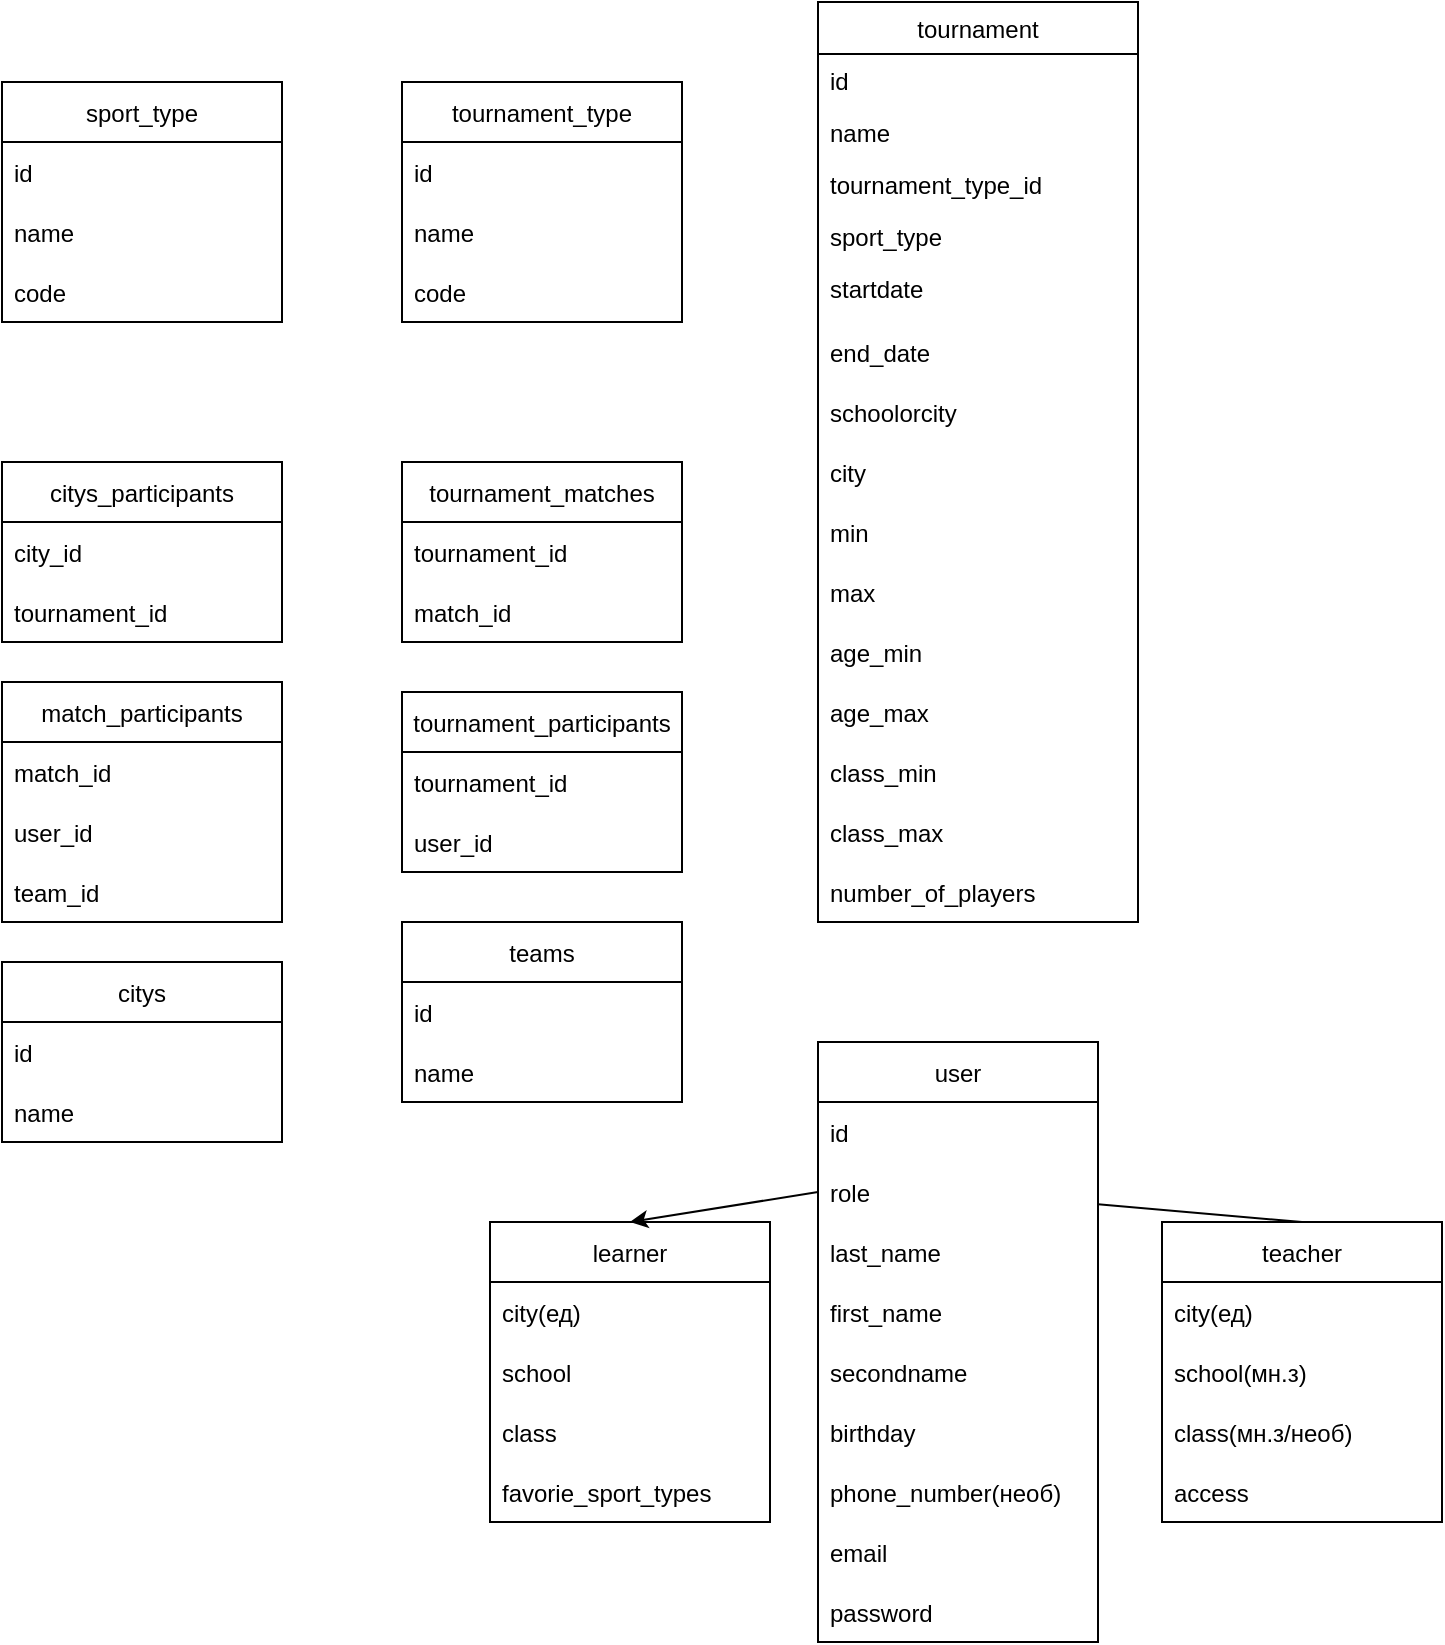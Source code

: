 <mxfile version="20.0.1" type="device"><diagram id="C5RBs43oDa-KdzZeNtuy" name="Page-1"><mxGraphModel dx="767" dy="470" grid="1" gridSize="10" guides="1" tooltips="1" connect="1" arrows="1" fold="1" page="1" pageScale="1" pageWidth="827" pageHeight="1169" math="0" shadow="0"><root><mxCell id="WIyWlLk6GJQsqaUBKTNV-0"/><mxCell id="WIyWlLk6GJQsqaUBKTNV-1" parent="WIyWlLk6GJQsqaUBKTNV-0"/><mxCell id="zkfFHV4jXpPFQw0GAbJ--17" value="tournament&#10;" style="swimlane;fontStyle=0;align=center;verticalAlign=top;childLayout=stackLayout;horizontal=1;startSize=26;horizontalStack=0;resizeParent=1;resizeLast=0;collapsible=1;marginBottom=0;rounded=0;shadow=0;strokeWidth=1;" parent="WIyWlLk6GJQsqaUBKTNV-1" vertex="1"><mxGeometry x="508" y="120" width="160" height="460" as="geometry"><mxRectangle x="550" y="140" width="160" height="26" as="alternateBounds"/></mxGeometry></mxCell><mxCell id="zkfFHV4jXpPFQw0GAbJ--18" value="id&#10;" style="text;align=left;verticalAlign=top;spacingLeft=4;spacingRight=4;overflow=hidden;rotatable=0;points=[[0,0.5],[1,0.5]];portConstraint=eastwest;" parent="zkfFHV4jXpPFQw0GAbJ--17" vertex="1"><mxGeometry y="26" width="160" height="26" as="geometry"/></mxCell><mxCell id="zkfFHV4jXpPFQw0GAbJ--19" value="name&#10;" style="text;align=left;verticalAlign=top;spacingLeft=4;spacingRight=4;overflow=hidden;rotatable=0;points=[[0,0.5],[1,0.5]];portConstraint=eastwest;rounded=0;shadow=0;html=0;" parent="zkfFHV4jXpPFQw0GAbJ--17" vertex="1"><mxGeometry y="52" width="160" height="26" as="geometry"/></mxCell><mxCell id="zkfFHV4jXpPFQw0GAbJ--20" value="tournament_type_id" style="text;align=left;verticalAlign=top;spacingLeft=4;spacingRight=4;overflow=hidden;rotatable=0;points=[[0,0.5],[1,0.5]];portConstraint=eastwest;rounded=0;shadow=0;html=0;" parent="zkfFHV4jXpPFQw0GAbJ--17" vertex="1"><mxGeometry y="78" width="160" height="26" as="geometry"/></mxCell><mxCell id="zkfFHV4jXpPFQw0GAbJ--21" value="sport_type" style="text;align=left;verticalAlign=top;spacingLeft=4;spacingRight=4;overflow=hidden;rotatable=0;points=[[0,0.5],[1,0.5]];portConstraint=eastwest;rounded=0;shadow=0;html=0;" parent="zkfFHV4jXpPFQw0GAbJ--17" vertex="1"><mxGeometry y="104" width="160" height="26" as="geometry"/></mxCell><object label="startdate&#10;" end_date="" id="zkfFHV4jXpPFQw0GAbJ--22"><mxCell style="text;align=left;verticalAlign=top;spacingLeft=4;spacingRight=4;overflow=hidden;rotatable=0;points=[[0,0.5],[1,0.5]];portConstraint=eastwest;rounded=0;shadow=0;html=0;" parent="zkfFHV4jXpPFQw0GAbJ--17" vertex="1"><mxGeometry y="130" width="160" height="30" as="geometry"/></mxCell></object><mxCell id="_tRP8XSapxq75fpHYon0-5" value="end_date" style="text;strokeColor=none;fillColor=none;align=left;verticalAlign=middle;spacingLeft=4;spacingRight=4;overflow=hidden;points=[[0,0.5],[1,0.5]];portConstraint=eastwest;rotatable=0;" vertex="1" parent="zkfFHV4jXpPFQw0GAbJ--17"><mxGeometry y="160" width="160" height="30" as="geometry"/></mxCell><mxCell id="_tRP8XSapxq75fpHYon0-6" value="schoolorcity" style="text;strokeColor=none;fillColor=none;align=left;verticalAlign=middle;spacingLeft=4;spacingRight=4;overflow=hidden;points=[[0,0.5],[1,0.5]];portConstraint=eastwest;rotatable=0;" vertex="1" parent="zkfFHV4jXpPFQw0GAbJ--17"><mxGeometry y="190" width="160" height="30" as="geometry"/></mxCell><mxCell id="_tRP8XSapxq75fpHYon0-7" value="city" style="text;strokeColor=none;fillColor=none;align=left;verticalAlign=middle;spacingLeft=4;spacingRight=4;overflow=hidden;points=[[0,0.5],[1,0.5]];portConstraint=eastwest;rotatable=0;" vertex="1" parent="zkfFHV4jXpPFQw0GAbJ--17"><mxGeometry y="220" width="160" height="30" as="geometry"/></mxCell><mxCell id="_tRP8XSapxq75fpHYon0-8" value="min" style="text;strokeColor=none;fillColor=none;align=left;verticalAlign=middle;spacingLeft=4;spacingRight=4;overflow=hidden;points=[[0,0.5],[1,0.5]];portConstraint=eastwest;rotatable=0;" vertex="1" parent="zkfFHV4jXpPFQw0GAbJ--17"><mxGeometry y="250" width="160" height="30" as="geometry"/></mxCell><mxCell id="_tRP8XSapxq75fpHYon0-9" value="max" style="text;strokeColor=none;fillColor=none;align=left;verticalAlign=middle;spacingLeft=4;spacingRight=4;overflow=hidden;points=[[0,0.5],[1,0.5]];portConstraint=eastwest;rotatable=0;" vertex="1" parent="zkfFHV4jXpPFQw0GAbJ--17"><mxGeometry y="280" width="160" height="30" as="geometry"/></mxCell><mxCell id="_tRP8XSapxq75fpHYon0-10" value="age_min" style="text;strokeColor=none;fillColor=none;align=left;verticalAlign=middle;spacingLeft=4;spacingRight=4;overflow=hidden;points=[[0,0.5],[1,0.5]];portConstraint=eastwest;rotatable=0;" vertex="1" parent="zkfFHV4jXpPFQw0GAbJ--17"><mxGeometry y="310" width="160" height="30" as="geometry"/></mxCell><mxCell id="_tRP8XSapxq75fpHYon0-12" value="age_max" style="text;strokeColor=none;fillColor=none;align=left;verticalAlign=middle;spacingLeft=4;spacingRight=4;overflow=hidden;points=[[0,0.5],[1,0.5]];portConstraint=eastwest;rotatable=0;" vertex="1" parent="zkfFHV4jXpPFQw0GAbJ--17"><mxGeometry y="340" width="160" height="30" as="geometry"/></mxCell><mxCell id="_tRP8XSapxq75fpHYon0-11" value="class_min" style="text;strokeColor=none;fillColor=none;align=left;verticalAlign=middle;spacingLeft=4;spacingRight=4;overflow=hidden;points=[[0,0.5],[1,0.5]];portConstraint=eastwest;rotatable=0;" vertex="1" parent="zkfFHV4jXpPFQw0GAbJ--17"><mxGeometry y="370" width="160" height="30" as="geometry"/></mxCell><mxCell id="_tRP8XSapxq75fpHYon0-13" value="class_max" style="text;strokeColor=none;fillColor=none;align=left;verticalAlign=middle;spacingLeft=4;spacingRight=4;overflow=hidden;points=[[0,0.5],[1,0.5]];portConstraint=eastwest;rotatable=0;" vertex="1" parent="zkfFHV4jXpPFQw0GAbJ--17"><mxGeometry y="400" width="160" height="30" as="geometry"/></mxCell><mxCell id="_tRP8XSapxq75fpHYon0-14" value="number_of_players" style="text;strokeColor=none;fillColor=none;align=left;verticalAlign=middle;spacingLeft=4;spacingRight=4;overflow=hidden;points=[[0,0.5],[1,0.5]];portConstraint=eastwest;rotatable=0;" vertex="1" parent="zkfFHV4jXpPFQw0GAbJ--17"><mxGeometry y="430" width="160" height="30" as="geometry"/></mxCell><mxCell id="_tRP8XSapxq75fpHYon0-15" value="tournament_matches" style="swimlane;fontStyle=0;childLayout=stackLayout;horizontal=1;startSize=30;horizontalStack=0;resizeParent=1;resizeParentMax=0;resizeLast=0;collapsible=1;marginBottom=0;" vertex="1" parent="WIyWlLk6GJQsqaUBKTNV-1"><mxGeometry x="300" y="350" width="140" height="90" as="geometry"/></mxCell><mxCell id="_tRP8XSapxq75fpHYon0-16" value="tournament_id" style="text;strokeColor=none;fillColor=none;align=left;verticalAlign=middle;spacingLeft=4;spacingRight=4;overflow=hidden;points=[[0,0.5],[1,0.5]];portConstraint=eastwest;rotatable=0;" vertex="1" parent="_tRP8XSapxq75fpHYon0-15"><mxGeometry y="30" width="140" height="30" as="geometry"/></mxCell><mxCell id="_tRP8XSapxq75fpHYon0-17" value="match_id" style="text;strokeColor=none;fillColor=none;align=left;verticalAlign=middle;spacingLeft=4;spacingRight=4;overflow=hidden;points=[[0,0.5],[1,0.5]];portConstraint=eastwest;rotatable=0;" vertex="1" parent="_tRP8XSapxq75fpHYon0-15"><mxGeometry y="60" width="140" height="30" as="geometry"/></mxCell><mxCell id="_tRP8XSapxq75fpHYon0-19" value="tournament_type" style="swimlane;fontStyle=0;childLayout=stackLayout;horizontal=1;startSize=30;horizontalStack=0;resizeParent=1;resizeParentMax=0;resizeLast=0;collapsible=1;marginBottom=0;" vertex="1" parent="WIyWlLk6GJQsqaUBKTNV-1"><mxGeometry x="300" y="160" width="140" height="120" as="geometry"/></mxCell><mxCell id="_tRP8XSapxq75fpHYon0-20" value="id" style="text;strokeColor=none;fillColor=none;align=left;verticalAlign=middle;spacingLeft=4;spacingRight=4;overflow=hidden;points=[[0,0.5],[1,0.5]];portConstraint=eastwest;rotatable=0;" vertex="1" parent="_tRP8XSapxq75fpHYon0-19"><mxGeometry y="30" width="140" height="30" as="geometry"/></mxCell><mxCell id="_tRP8XSapxq75fpHYon0-21" value="name" style="text;strokeColor=none;fillColor=none;align=left;verticalAlign=middle;spacingLeft=4;spacingRight=4;overflow=hidden;points=[[0,0.5],[1,0.5]];portConstraint=eastwest;rotatable=0;" vertex="1" parent="_tRP8XSapxq75fpHYon0-19"><mxGeometry y="60" width="140" height="30" as="geometry"/></mxCell><mxCell id="_tRP8XSapxq75fpHYon0-22" value="code" style="text;strokeColor=none;fillColor=none;align=left;verticalAlign=middle;spacingLeft=4;spacingRight=4;overflow=hidden;points=[[0,0.5],[1,0.5]];portConstraint=eastwest;rotatable=0;" vertex="1" parent="_tRP8XSapxq75fpHYon0-19"><mxGeometry y="90" width="140" height="30" as="geometry"/></mxCell><mxCell id="_tRP8XSapxq75fpHYon0-23" value="sport_type" style="swimlane;fontStyle=0;childLayout=stackLayout;horizontal=1;startSize=30;horizontalStack=0;resizeParent=1;resizeParentMax=0;resizeLast=0;collapsible=1;marginBottom=0;" vertex="1" parent="WIyWlLk6GJQsqaUBKTNV-1"><mxGeometry x="100" y="160" width="140" height="120" as="geometry"/></mxCell><mxCell id="_tRP8XSapxq75fpHYon0-25" value="id" style="text;strokeColor=none;fillColor=none;align=left;verticalAlign=middle;spacingLeft=4;spacingRight=4;overflow=hidden;points=[[0,0.5],[1,0.5]];portConstraint=eastwest;rotatable=0;" vertex="1" parent="_tRP8XSapxq75fpHYon0-23"><mxGeometry y="30" width="140" height="30" as="geometry"/></mxCell><mxCell id="_tRP8XSapxq75fpHYon0-26" value="name" style="text;strokeColor=none;fillColor=none;align=left;verticalAlign=middle;spacingLeft=4;spacingRight=4;overflow=hidden;points=[[0,0.5],[1,0.5]];portConstraint=eastwest;rotatable=0;" vertex="1" parent="_tRP8XSapxq75fpHYon0-23"><mxGeometry y="60" width="140" height="30" as="geometry"/></mxCell><mxCell id="_tRP8XSapxq75fpHYon0-27" value="code" style="text;strokeColor=none;fillColor=none;align=left;verticalAlign=middle;spacingLeft=4;spacingRight=4;overflow=hidden;points=[[0,0.5],[1,0.5]];portConstraint=eastwest;rotatable=0;" vertex="1" parent="_tRP8XSapxq75fpHYon0-23"><mxGeometry y="90" width="140" height="30" as="geometry"/></mxCell><mxCell id="_tRP8XSapxq75fpHYon0-28" value="citys_participants" style="swimlane;fontStyle=0;childLayout=stackLayout;horizontal=1;startSize=30;horizontalStack=0;resizeParent=1;resizeParentMax=0;resizeLast=0;collapsible=1;marginBottom=0;" vertex="1" parent="WIyWlLk6GJQsqaUBKTNV-1"><mxGeometry x="100" y="350" width="140" height="90" as="geometry"/></mxCell><mxCell id="_tRP8XSapxq75fpHYon0-29" value="city_id" style="text;strokeColor=none;fillColor=none;align=left;verticalAlign=middle;spacingLeft=4;spacingRight=4;overflow=hidden;points=[[0,0.5],[1,0.5]];portConstraint=eastwest;rotatable=0;" vertex="1" parent="_tRP8XSapxq75fpHYon0-28"><mxGeometry y="30" width="140" height="30" as="geometry"/></mxCell><mxCell id="_tRP8XSapxq75fpHYon0-30" value="tournament_id" style="text;strokeColor=none;fillColor=none;align=left;verticalAlign=middle;spacingLeft=4;spacingRight=4;overflow=hidden;points=[[0,0.5],[1,0.5]];portConstraint=eastwest;rotatable=0;" vertex="1" parent="_tRP8XSapxq75fpHYon0-28"><mxGeometry y="60" width="140" height="30" as="geometry"/></mxCell><mxCell id="_tRP8XSapxq75fpHYon0-33" value="tournament_participants" style="swimlane;fontStyle=0;childLayout=stackLayout;horizontal=1;startSize=30;horizontalStack=0;resizeParent=1;resizeParentMax=0;resizeLast=0;collapsible=1;marginBottom=0;" vertex="1" parent="WIyWlLk6GJQsqaUBKTNV-1"><mxGeometry x="300" y="465" width="140" height="90" as="geometry"/></mxCell><mxCell id="_tRP8XSapxq75fpHYon0-34" value="tournament_id" style="text;strokeColor=none;fillColor=none;align=left;verticalAlign=middle;spacingLeft=4;spacingRight=4;overflow=hidden;points=[[0,0.5],[1,0.5]];portConstraint=eastwest;rotatable=0;" vertex="1" parent="_tRP8XSapxq75fpHYon0-33"><mxGeometry y="30" width="140" height="30" as="geometry"/></mxCell><mxCell id="_tRP8XSapxq75fpHYon0-35" value="user_id" style="text;strokeColor=none;fillColor=none;align=left;verticalAlign=middle;spacingLeft=4;spacingRight=4;overflow=hidden;points=[[0,0.5],[1,0.5]];portConstraint=eastwest;rotatable=0;" vertex="1" parent="_tRP8XSapxq75fpHYon0-33"><mxGeometry y="60" width="140" height="30" as="geometry"/></mxCell><mxCell id="_tRP8XSapxq75fpHYon0-40" value="match_participants" style="swimlane;fontStyle=0;childLayout=stackLayout;horizontal=1;startSize=30;horizontalStack=0;resizeParent=1;resizeParentMax=0;resizeLast=0;collapsible=1;marginBottom=0;" vertex="1" parent="WIyWlLk6GJQsqaUBKTNV-1"><mxGeometry x="100" y="460" width="140" height="120" as="geometry"/></mxCell><mxCell id="_tRP8XSapxq75fpHYon0-41" value="match_id" style="text;strokeColor=none;fillColor=none;align=left;verticalAlign=middle;spacingLeft=4;spacingRight=4;overflow=hidden;points=[[0,0.5],[1,0.5]];portConstraint=eastwest;rotatable=0;" vertex="1" parent="_tRP8XSapxq75fpHYon0-40"><mxGeometry y="30" width="140" height="30" as="geometry"/></mxCell><mxCell id="_tRP8XSapxq75fpHYon0-42" value="user_id" style="text;strokeColor=none;fillColor=none;align=left;verticalAlign=middle;spacingLeft=4;spacingRight=4;overflow=hidden;points=[[0,0.5],[1,0.5]];portConstraint=eastwest;rotatable=0;" vertex="1" parent="_tRP8XSapxq75fpHYon0-40"><mxGeometry y="60" width="140" height="30" as="geometry"/></mxCell><mxCell id="_tRP8XSapxq75fpHYon0-43" value="team_id" style="text;strokeColor=none;fillColor=none;align=left;verticalAlign=middle;spacingLeft=4;spacingRight=4;overflow=hidden;points=[[0,0.5],[1,0.5]];portConstraint=eastwest;rotatable=0;" vertex="1" parent="_tRP8XSapxq75fpHYon0-40"><mxGeometry y="90" width="140" height="30" as="geometry"/></mxCell><mxCell id="_tRP8XSapxq75fpHYon0-44" value="teams" style="swimlane;fontStyle=0;childLayout=stackLayout;horizontal=1;startSize=30;horizontalStack=0;resizeParent=1;resizeParentMax=0;resizeLast=0;collapsible=1;marginBottom=0;" vertex="1" parent="WIyWlLk6GJQsqaUBKTNV-1"><mxGeometry x="300" y="580" width="140" height="90" as="geometry"/></mxCell><mxCell id="_tRP8XSapxq75fpHYon0-45" value="id" style="text;strokeColor=none;fillColor=none;align=left;verticalAlign=middle;spacingLeft=4;spacingRight=4;overflow=hidden;points=[[0,0.5],[1,0.5]];portConstraint=eastwest;rotatable=0;" vertex="1" parent="_tRP8XSapxq75fpHYon0-44"><mxGeometry y="30" width="140" height="30" as="geometry"/></mxCell><mxCell id="_tRP8XSapxq75fpHYon0-46" value="name" style="text;strokeColor=none;fillColor=none;align=left;verticalAlign=middle;spacingLeft=4;spacingRight=4;overflow=hidden;points=[[0,0.5],[1,0.5]];portConstraint=eastwest;rotatable=0;" vertex="1" parent="_tRP8XSapxq75fpHYon0-44"><mxGeometry y="60" width="140" height="30" as="geometry"/></mxCell><mxCell id="_tRP8XSapxq75fpHYon0-47" value="citys" style="swimlane;fontStyle=0;childLayout=stackLayout;horizontal=1;startSize=30;horizontalStack=0;resizeParent=1;resizeParentMax=0;resizeLast=0;collapsible=1;marginBottom=0;" vertex="1" parent="WIyWlLk6GJQsqaUBKTNV-1"><mxGeometry x="100" y="600" width="140" height="90" as="geometry"/></mxCell><mxCell id="_tRP8XSapxq75fpHYon0-48" value="id" style="text;strokeColor=none;fillColor=none;align=left;verticalAlign=middle;spacingLeft=4;spacingRight=4;overflow=hidden;points=[[0,0.5],[1,0.5]];portConstraint=eastwest;rotatable=0;" vertex="1" parent="_tRP8XSapxq75fpHYon0-47"><mxGeometry y="30" width="140" height="30" as="geometry"/></mxCell><mxCell id="_tRP8XSapxq75fpHYon0-49" value="name" style="text;strokeColor=none;fillColor=none;align=left;verticalAlign=middle;spacingLeft=4;spacingRight=4;overflow=hidden;points=[[0,0.5],[1,0.5]];portConstraint=eastwest;rotatable=0;" vertex="1" parent="_tRP8XSapxq75fpHYon0-47"><mxGeometry y="60" width="140" height="30" as="geometry"/></mxCell><mxCell id="_tRP8XSapxq75fpHYon0-54" value="user" style="swimlane;fontStyle=0;childLayout=stackLayout;horizontal=1;startSize=30;horizontalStack=0;resizeParent=1;resizeParentMax=0;resizeLast=0;collapsible=1;marginBottom=0;" vertex="1" parent="WIyWlLk6GJQsqaUBKTNV-1"><mxGeometry x="508" y="640" width="140" height="300" as="geometry"/></mxCell><mxCell id="_tRP8XSapxq75fpHYon0-59" value="id" style="text;strokeColor=none;fillColor=none;align=left;verticalAlign=middle;spacingLeft=4;spacingRight=4;overflow=hidden;points=[[0,0.5],[1,0.5]];portConstraint=eastwest;rotatable=0;" vertex="1" parent="_tRP8XSapxq75fpHYon0-54"><mxGeometry y="30" width="140" height="30" as="geometry"/></mxCell><mxCell id="_tRP8XSapxq75fpHYon0-55" value="role" style="text;strokeColor=none;fillColor=none;align=left;verticalAlign=middle;spacingLeft=4;spacingRight=4;overflow=hidden;points=[[0,0.5],[1,0.5]];portConstraint=eastwest;rotatable=0;" vertex="1" parent="_tRP8XSapxq75fpHYon0-54"><mxGeometry y="60" width="140" height="30" as="geometry"/></mxCell><mxCell id="_tRP8XSapxq75fpHYon0-56" value="last_name" style="text;strokeColor=none;fillColor=none;align=left;verticalAlign=middle;spacingLeft=4;spacingRight=4;overflow=hidden;points=[[0,0.5],[1,0.5]];portConstraint=eastwest;rotatable=0;" vertex="1" parent="_tRP8XSapxq75fpHYon0-54"><mxGeometry y="90" width="140" height="30" as="geometry"/></mxCell><mxCell id="_tRP8XSapxq75fpHYon0-57" value="first_name" style="text;strokeColor=none;fillColor=none;align=left;verticalAlign=middle;spacingLeft=4;spacingRight=4;overflow=hidden;points=[[0,0.5],[1,0.5]];portConstraint=eastwest;rotatable=0;" vertex="1" parent="_tRP8XSapxq75fpHYon0-54"><mxGeometry y="120" width="140" height="30" as="geometry"/></mxCell><mxCell id="_tRP8XSapxq75fpHYon0-63" value="secondname" style="text;strokeColor=none;fillColor=none;align=left;verticalAlign=middle;spacingLeft=4;spacingRight=4;overflow=hidden;points=[[0,0.5],[1,0.5]];portConstraint=eastwest;rotatable=0;" vertex="1" parent="_tRP8XSapxq75fpHYon0-54"><mxGeometry y="150" width="140" height="30" as="geometry"/></mxCell><mxCell id="_tRP8XSapxq75fpHYon0-62" value="birthday" style="text;strokeColor=none;fillColor=none;align=left;verticalAlign=middle;spacingLeft=4;spacingRight=4;overflow=hidden;points=[[0,0.5],[1,0.5]];portConstraint=eastwest;rotatable=0;" vertex="1" parent="_tRP8XSapxq75fpHYon0-54"><mxGeometry y="180" width="140" height="30" as="geometry"/></mxCell><mxCell id="_tRP8XSapxq75fpHYon0-60" value="phone_number(необ)" style="text;strokeColor=none;fillColor=none;align=left;verticalAlign=middle;spacingLeft=4;spacingRight=4;overflow=hidden;points=[[0,0.5],[1,0.5]];portConstraint=eastwest;rotatable=0;" vertex="1" parent="_tRP8XSapxq75fpHYon0-54"><mxGeometry y="210" width="140" height="30" as="geometry"/></mxCell><mxCell id="_tRP8XSapxq75fpHYon0-61" value="email" style="text;strokeColor=none;fillColor=none;align=left;verticalAlign=middle;spacingLeft=4;spacingRight=4;overflow=hidden;points=[[0,0.5],[1,0.5]];portConstraint=eastwest;rotatable=0;" vertex="1" parent="_tRP8XSapxq75fpHYon0-54"><mxGeometry y="240" width="140" height="30" as="geometry"/></mxCell><mxCell id="_tRP8XSapxq75fpHYon0-64" value="password" style="text;strokeColor=none;fillColor=none;align=left;verticalAlign=middle;spacingLeft=4;spacingRight=4;overflow=hidden;points=[[0,0.5],[1,0.5]];portConstraint=eastwest;rotatable=0;" vertex="1" parent="_tRP8XSapxq75fpHYon0-54"><mxGeometry y="270" width="140" height="30" as="geometry"/></mxCell><mxCell id="_tRP8XSapxq75fpHYon0-65" value="teacher" style="swimlane;fontStyle=0;childLayout=stackLayout;horizontal=1;startSize=30;horizontalStack=0;resizeParent=1;resizeParentMax=0;resizeLast=0;collapsible=1;marginBottom=0;" vertex="1" parent="WIyWlLk6GJQsqaUBKTNV-1"><mxGeometry x="680" y="730" width="140" height="150" as="geometry"/></mxCell><mxCell id="_tRP8XSapxq75fpHYon0-66" value="city(ед)" style="text;strokeColor=none;fillColor=none;align=left;verticalAlign=middle;spacingLeft=4;spacingRight=4;overflow=hidden;points=[[0,0.5],[1,0.5]];portConstraint=eastwest;rotatable=0;" vertex="1" parent="_tRP8XSapxq75fpHYon0-65"><mxGeometry y="30" width="140" height="30" as="geometry"/></mxCell><mxCell id="_tRP8XSapxq75fpHYon0-67" value="school(мн.з)" style="text;strokeColor=none;fillColor=none;align=left;verticalAlign=middle;spacingLeft=4;spacingRight=4;overflow=hidden;points=[[0,0.5],[1,0.5]];portConstraint=eastwest;rotatable=0;" vertex="1" parent="_tRP8XSapxq75fpHYon0-65"><mxGeometry y="60" width="140" height="30" as="geometry"/></mxCell><mxCell id="_tRP8XSapxq75fpHYon0-68" value="class(мн.з/необ)" style="text;strokeColor=none;fillColor=none;align=left;verticalAlign=middle;spacingLeft=4;spacingRight=4;overflow=hidden;points=[[0,0.5],[1,0.5]];portConstraint=eastwest;rotatable=0;" vertex="1" parent="_tRP8XSapxq75fpHYon0-65"><mxGeometry y="90" width="140" height="30" as="geometry"/></mxCell><mxCell id="_tRP8XSapxq75fpHYon0-69" value="access" style="text;strokeColor=none;fillColor=none;align=left;verticalAlign=middle;spacingLeft=4;spacingRight=4;overflow=hidden;points=[[0,0.5],[1,0.5]];portConstraint=eastwest;rotatable=0;" vertex="1" parent="_tRP8XSapxq75fpHYon0-65"><mxGeometry y="120" width="140" height="30" as="geometry"/></mxCell><mxCell id="_tRP8XSapxq75fpHYon0-70" value="" style="endArrow=none;html=1;rounded=0;entryX=0.5;entryY=0;entryDx=0;entryDy=0;" edge="1" parent="WIyWlLk6GJQsqaUBKTNV-1" source="_tRP8XSapxq75fpHYon0-55" target="_tRP8XSapxq75fpHYon0-65"><mxGeometry width="50" height="50" relative="1" as="geometry"><mxPoint x="648" y="765" as="sourcePoint"/><mxPoint x="718.711" y="715" as="targetPoint"/></mxGeometry></mxCell><mxCell id="_tRP8XSapxq75fpHYon0-71" value="learner" style="swimlane;fontStyle=0;childLayout=stackLayout;horizontal=1;startSize=30;horizontalStack=0;resizeParent=1;resizeParentMax=0;resizeLast=0;collapsible=1;marginBottom=0;" vertex="1" parent="WIyWlLk6GJQsqaUBKTNV-1"><mxGeometry x="344" y="730" width="140" height="150" as="geometry"/></mxCell><mxCell id="_tRP8XSapxq75fpHYon0-72" value="city(ед)" style="text;strokeColor=none;fillColor=none;align=left;verticalAlign=middle;spacingLeft=4;spacingRight=4;overflow=hidden;points=[[0,0.5],[1,0.5]];portConstraint=eastwest;rotatable=0;" vertex="1" parent="_tRP8XSapxq75fpHYon0-71"><mxGeometry y="30" width="140" height="30" as="geometry"/></mxCell><mxCell id="_tRP8XSapxq75fpHYon0-73" value="school" style="text;strokeColor=none;fillColor=none;align=left;verticalAlign=middle;spacingLeft=4;spacingRight=4;overflow=hidden;points=[[0,0.5],[1,0.5]];portConstraint=eastwest;rotatable=0;" vertex="1" parent="_tRP8XSapxq75fpHYon0-71"><mxGeometry y="60" width="140" height="30" as="geometry"/></mxCell><mxCell id="_tRP8XSapxq75fpHYon0-74" value="class" style="text;strokeColor=none;fillColor=none;align=left;verticalAlign=middle;spacingLeft=4;spacingRight=4;overflow=hidden;points=[[0,0.5],[1,0.5]];portConstraint=eastwest;rotatable=0;" vertex="1" parent="_tRP8XSapxq75fpHYon0-71"><mxGeometry y="90" width="140" height="30" as="geometry"/></mxCell><mxCell id="_tRP8XSapxq75fpHYon0-75" value="favorie_sport_types" style="text;strokeColor=none;fillColor=none;align=left;verticalAlign=middle;spacingLeft=4;spacingRight=4;overflow=hidden;points=[[0,0.5],[1,0.5]];portConstraint=eastwest;rotatable=0;" vertex="1" parent="_tRP8XSapxq75fpHYon0-71"><mxGeometry y="120" width="140" height="30" as="geometry"/></mxCell><mxCell id="_tRP8XSapxq75fpHYon0-77" style="rounded=0;orthogonalLoop=1;jettySize=auto;html=1;exitX=0;exitY=0.5;exitDx=0;exitDy=0;entryX=0.5;entryY=0;entryDx=0;entryDy=0;" edge="1" parent="WIyWlLk6GJQsqaUBKTNV-1" source="_tRP8XSapxq75fpHYon0-55" target="_tRP8XSapxq75fpHYon0-71"><mxGeometry relative="1" as="geometry"/></mxCell></root></mxGraphModel></diagram></mxfile>